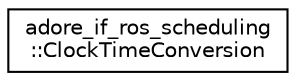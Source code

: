 digraph "Graphical Class Hierarchy"
{
 // LATEX_PDF_SIZE
  edge [fontname="Helvetica",fontsize="10",labelfontname="Helvetica",labelfontsize="10"];
  node [fontname="Helvetica",fontsize="10",shape=record];
  rankdir="LR";
  Node0 [label="adore_if_ros_scheduling\l::ClockTimeConversion",height=0.2,width=0.4,color="black", fillcolor="white", style="filled",URL="$classadore__if__ros__scheduling_1_1ClockTimeConversion.html",tooltip=" "];
}
